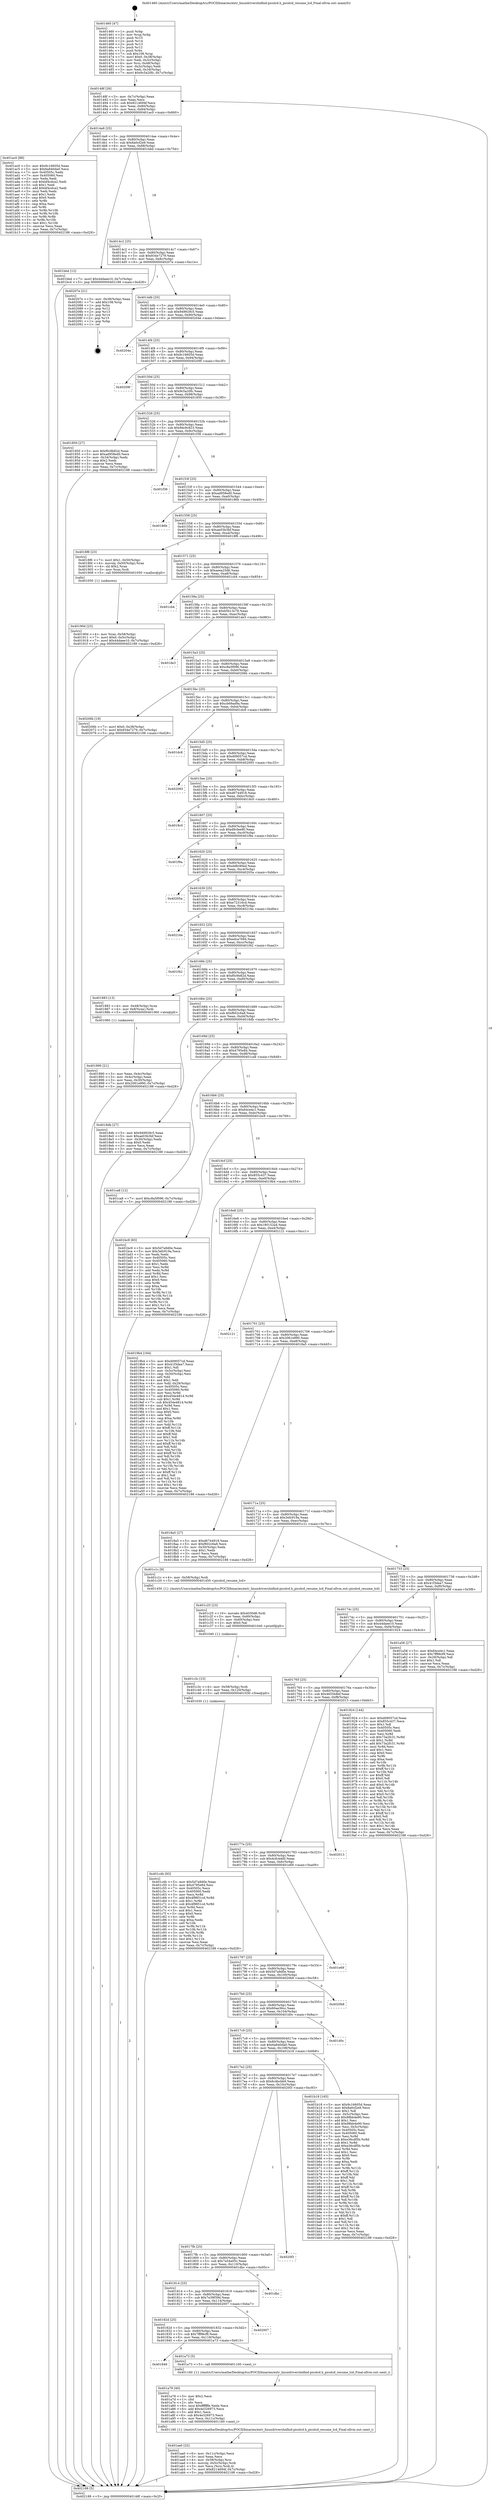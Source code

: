 digraph "0x401460" {
  label = "0x401460 (/mnt/c/Users/mathe/Desktop/tcc/POCII/binaries/extr_linuxdrivershidhid-picolcd.h_picolcd_resume_lcd_Final-ollvm.out::main(0))"
  labelloc = "t"
  node[shape=record]

  Entry [label="",width=0.3,height=0.3,shape=circle,fillcolor=black,style=filled]
  "0x40148f" [label="{
     0x40148f [26]\l
     | [instrs]\l
     &nbsp;&nbsp;0x40148f \<+3\>: mov -0x7c(%rbp),%eax\l
     &nbsp;&nbsp;0x401492 \<+2\>: mov %eax,%ecx\l
     &nbsp;&nbsp;0x401494 \<+6\>: sub $0x8214694f,%ecx\l
     &nbsp;&nbsp;0x40149a \<+3\>: mov %eax,-0x80(%rbp)\l
     &nbsp;&nbsp;0x40149d \<+6\>: mov %ecx,-0x84(%rbp)\l
     &nbsp;&nbsp;0x4014a3 \<+6\>: je 0000000000401ac0 \<main+0x660\>\l
  }"]
  "0x401ac0" [label="{
     0x401ac0 [88]\l
     | [instrs]\l
     &nbsp;&nbsp;0x401ac0 \<+5\>: mov $0x9c16605d,%eax\l
     &nbsp;&nbsp;0x401ac5 \<+5\>: mov $0x6a840da0,%ecx\l
     &nbsp;&nbsp;0x401aca \<+7\>: mov 0x40505c,%edx\l
     &nbsp;&nbsp;0x401ad1 \<+7\>: mov 0x405060,%esi\l
     &nbsp;&nbsp;0x401ad8 \<+2\>: mov %edx,%edi\l
     &nbsp;&nbsp;0x401ada \<+6\>: sub $0xbf4cdca2,%edi\l
     &nbsp;&nbsp;0x401ae0 \<+3\>: sub $0x1,%edi\l
     &nbsp;&nbsp;0x401ae3 \<+6\>: add $0xbf4cdca2,%edi\l
     &nbsp;&nbsp;0x401ae9 \<+3\>: imul %edi,%edx\l
     &nbsp;&nbsp;0x401aec \<+3\>: and $0x1,%edx\l
     &nbsp;&nbsp;0x401aef \<+3\>: cmp $0x0,%edx\l
     &nbsp;&nbsp;0x401af2 \<+4\>: sete %r8b\l
     &nbsp;&nbsp;0x401af6 \<+3\>: cmp $0xa,%esi\l
     &nbsp;&nbsp;0x401af9 \<+4\>: setl %r9b\l
     &nbsp;&nbsp;0x401afd \<+3\>: mov %r8b,%r10b\l
     &nbsp;&nbsp;0x401b00 \<+3\>: and %r9b,%r10b\l
     &nbsp;&nbsp;0x401b03 \<+3\>: xor %r9b,%r8b\l
     &nbsp;&nbsp;0x401b06 \<+3\>: or %r8b,%r10b\l
     &nbsp;&nbsp;0x401b09 \<+4\>: test $0x1,%r10b\l
     &nbsp;&nbsp;0x401b0d \<+3\>: cmovne %ecx,%eax\l
     &nbsp;&nbsp;0x401b10 \<+3\>: mov %eax,-0x7c(%rbp)\l
     &nbsp;&nbsp;0x401b13 \<+5\>: jmp 0000000000402188 \<main+0xd28\>\l
  }"]
  "0x4014a9" [label="{
     0x4014a9 [25]\l
     | [instrs]\l
     &nbsp;&nbsp;0x4014a9 \<+5\>: jmp 00000000004014ae \<main+0x4e\>\l
     &nbsp;&nbsp;0x4014ae \<+3\>: mov -0x80(%rbp),%eax\l
     &nbsp;&nbsp;0x4014b1 \<+5\>: sub $0x8a0cf2e9,%eax\l
     &nbsp;&nbsp;0x4014b6 \<+6\>: mov %eax,-0x88(%rbp)\l
     &nbsp;&nbsp;0x4014bc \<+6\>: je 0000000000401bbd \<main+0x75d\>\l
  }"]
  Exit [label="",width=0.3,height=0.3,shape=circle,fillcolor=black,style=filled,peripheries=2]
  "0x401bbd" [label="{
     0x401bbd [12]\l
     | [instrs]\l
     &nbsp;&nbsp;0x401bbd \<+7\>: movl $0x44daee10,-0x7c(%rbp)\l
     &nbsp;&nbsp;0x401bc4 \<+5\>: jmp 0000000000402188 \<main+0xd28\>\l
  }"]
  "0x4014c2" [label="{
     0x4014c2 [25]\l
     | [instrs]\l
     &nbsp;&nbsp;0x4014c2 \<+5\>: jmp 00000000004014c7 \<main+0x67\>\l
     &nbsp;&nbsp;0x4014c7 \<+3\>: mov -0x80(%rbp),%eax\l
     &nbsp;&nbsp;0x4014ca \<+5\>: sub $0x934e7279,%eax\l
     &nbsp;&nbsp;0x4014cf \<+6\>: mov %eax,-0x8c(%rbp)\l
     &nbsp;&nbsp;0x4014d5 \<+6\>: je 000000000040207e \<main+0xc1e\>\l
  }"]
  "0x401c4b" [label="{
     0x401c4b [93]\l
     | [instrs]\l
     &nbsp;&nbsp;0x401c4b \<+5\>: mov $0x5d7a9d0e,%eax\l
     &nbsp;&nbsp;0x401c50 \<+5\>: mov $0x4795e84,%esi\l
     &nbsp;&nbsp;0x401c55 \<+7\>: mov 0x40505c,%ecx\l
     &nbsp;&nbsp;0x401c5c \<+7\>: mov 0x405060,%edx\l
     &nbsp;&nbsp;0x401c63 \<+3\>: mov %ecx,%r8d\l
     &nbsp;&nbsp;0x401c66 \<+7\>: add $0x4f9851cd,%r8d\l
     &nbsp;&nbsp;0x401c6d \<+4\>: sub $0x1,%r8d\l
     &nbsp;&nbsp;0x401c71 \<+7\>: sub $0x4f9851cd,%r8d\l
     &nbsp;&nbsp;0x401c78 \<+4\>: imul %r8d,%ecx\l
     &nbsp;&nbsp;0x401c7c \<+3\>: and $0x1,%ecx\l
     &nbsp;&nbsp;0x401c7f \<+3\>: cmp $0x0,%ecx\l
     &nbsp;&nbsp;0x401c82 \<+4\>: sete %r9b\l
     &nbsp;&nbsp;0x401c86 \<+3\>: cmp $0xa,%edx\l
     &nbsp;&nbsp;0x401c89 \<+4\>: setl %r10b\l
     &nbsp;&nbsp;0x401c8d \<+3\>: mov %r9b,%r11b\l
     &nbsp;&nbsp;0x401c90 \<+3\>: and %r10b,%r11b\l
     &nbsp;&nbsp;0x401c93 \<+3\>: xor %r10b,%r9b\l
     &nbsp;&nbsp;0x401c96 \<+3\>: or %r9b,%r11b\l
     &nbsp;&nbsp;0x401c99 \<+4\>: test $0x1,%r11b\l
     &nbsp;&nbsp;0x401c9d \<+3\>: cmovne %esi,%eax\l
     &nbsp;&nbsp;0x401ca0 \<+3\>: mov %eax,-0x7c(%rbp)\l
     &nbsp;&nbsp;0x401ca3 \<+5\>: jmp 0000000000402188 \<main+0xd28\>\l
  }"]
  "0x40207e" [label="{
     0x40207e [21]\l
     | [instrs]\l
     &nbsp;&nbsp;0x40207e \<+3\>: mov -0x38(%rbp),%eax\l
     &nbsp;&nbsp;0x402081 \<+7\>: add $0x108,%rsp\l
     &nbsp;&nbsp;0x402088 \<+1\>: pop %rbx\l
     &nbsp;&nbsp;0x402089 \<+2\>: pop %r12\l
     &nbsp;&nbsp;0x40208b \<+2\>: pop %r13\l
     &nbsp;&nbsp;0x40208d \<+2\>: pop %r14\l
     &nbsp;&nbsp;0x40208f \<+2\>: pop %r15\l
     &nbsp;&nbsp;0x402091 \<+1\>: pop %rbp\l
     &nbsp;&nbsp;0x402092 \<+1\>: ret\l
  }"]
  "0x4014db" [label="{
     0x4014db [25]\l
     | [instrs]\l
     &nbsp;&nbsp;0x4014db \<+5\>: jmp 00000000004014e0 \<main+0x80\>\l
     &nbsp;&nbsp;0x4014e0 \<+3\>: mov -0x80(%rbp),%eax\l
     &nbsp;&nbsp;0x4014e3 \<+5\>: sub $0x949929c5,%eax\l
     &nbsp;&nbsp;0x4014e8 \<+6\>: mov %eax,-0x90(%rbp)\l
     &nbsp;&nbsp;0x4014ee \<+6\>: je 000000000040204e \<main+0xbee\>\l
  }"]
  "0x401c3c" [label="{
     0x401c3c [15]\l
     | [instrs]\l
     &nbsp;&nbsp;0x401c3c \<+4\>: mov -0x58(%rbp),%rdi\l
     &nbsp;&nbsp;0x401c40 \<+6\>: mov %eax,-0x120(%rbp)\l
     &nbsp;&nbsp;0x401c46 \<+5\>: call 0000000000401030 \<free@plt\>\l
     | [calls]\l
     &nbsp;&nbsp;0x401030 \{1\} (unknown)\l
  }"]
  "0x40204e" [label="{
     0x40204e\l
  }", style=dashed]
  "0x4014f4" [label="{
     0x4014f4 [25]\l
     | [instrs]\l
     &nbsp;&nbsp;0x4014f4 \<+5\>: jmp 00000000004014f9 \<main+0x99\>\l
     &nbsp;&nbsp;0x4014f9 \<+3\>: mov -0x80(%rbp),%eax\l
     &nbsp;&nbsp;0x4014fc \<+5\>: sub $0x9c16605d,%eax\l
     &nbsp;&nbsp;0x401501 \<+6\>: mov %eax,-0x94(%rbp)\l
     &nbsp;&nbsp;0x401507 \<+6\>: je 000000000040209f \<main+0xc3f\>\l
  }"]
  "0x401c25" [label="{
     0x401c25 [23]\l
     | [instrs]\l
     &nbsp;&nbsp;0x401c25 \<+10\>: movabs $0x4030d6,%rdi\l
     &nbsp;&nbsp;0x401c2f \<+3\>: mov %eax,-0x60(%rbp)\l
     &nbsp;&nbsp;0x401c32 \<+3\>: mov -0x60(%rbp),%esi\l
     &nbsp;&nbsp;0x401c35 \<+2\>: mov $0x0,%al\l
     &nbsp;&nbsp;0x401c37 \<+5\>: call 0000000000401040 \<printf@plt\>\l
     | [calls]\l
     &nbsp;&nbsp;0x401040 \{1\} (unknown)\l
  }"]
  "0x40209f" [label="{
     0x40209f\l
  }", style=dashed]
  "0x40150d" [label="{
     0x40150d [25]\l
     | [instrs]\l
     &nbsp;&nbsp;0x40150d \<+5\>: jmp 0000000000401512 \<main+0xb2\>\l
     &nbsp;&nbsp;0x401512 \<+3\>: mov -0x80(%rbp),%eax\l
     &nbsp;&nbsp;0x401515 \<+5\>: sub $0x9c5a20fc,%eax\l
     &nbsp;&nbsp;0x40151a \<+6\>: mov %eax,-0x98(%rbp)\l
     &nbsp;&nbsp;0x401520 \<+6\>: je 0000000000401850 \<main+0x3f0\>\l
  }"]
  "0x401aa0" [label="{
     0x401aa0 [32]\l
     | [instrs]\l
     &nbsp;&nbsp;0x401aa0 \<+6\>: mov -0x11c(%rbp),%ecx\l
     &nbsp;&nbsp;0x401aa6 \<+3\>: imul %eax,%ecx\l
     &nbsp;&nbsp;0x401aa9 \<+4\>: mov -0x58(%rbp),%rsi\l
     &nbsp;&nbsp;0x401aad \<+4\>: movslq -0x5c(%rbp),%rdi\l
     &nbsp;&nbsp;0x401ab1 \<+3\>: mov %ecx,(%rsi,%rdi,4)\l
     &nbsp;&nbsp;0x401ab4 \<+7\>: movl $0x8214694f,-0x7c(%rbp)\l
     &nbsp;&nbsp;0x401abb \<+5\>: jmp 0000000000402188 \<main+0xd28\>\l
  }"]
  "0x401850" [label="{
     0x401850 [27]\l
     | [instrs]\l
     &nbsp;&nbsp;0x401850 \<+5\>: mov $0xf0c9b82d,%eax\l
     &nbsp;&nbsp;0x401855 \<+5\>: mov $0xad958ed0,%ecx\l
     &nbsp;&nbsp;0x40185a \<+3\>: mov -0x34(%rbp),%edx\l
     &nbsp;&nbsp;0x40185d \<+3\>: cmp $0x2,%edx\l
     &nbsp;&nbsp;0x401860 \<+3\>: cmovne %ecx,%eax\l
     &nbsp;&nbsp;0x401863 \<+3\>: mov %eax,-0x7c(%rbp)\l
     &nbsp;&nbsp;0x401866 \<+5\>: jmp 0000000000402188 \<main+0xd28\>\l
  }"]
  "0x401526" [label="{
     0x401526 [25]\l
     | [instrs]\l
     &nbsp;&nbsp;0x401526 \<+5\>: jmp 000000000040152b \<main+0xcb\>\l
     &nbsp;&nbsp;0x40152b \<+3\>: mov -0x80(%rbp),%eax\l
     &nbsp;&nbsp;0x40152e \<+5\>: sub $0x9dc9c823,%eax\l
     &nbsp;&nbsp;0x401533 \<+6\>: mov %eax,-0x9c(%rbp)\l
     &nbsp;&nbsp;0x401539 \<+6\>: je 0000000000401f36 \<main+0xad6\>\l
  }"]
  "0x402188" [label="{
     0x402188 [5]\l
     | [instrs]\l
     &nbsp;&nbsp;0x402188 \<+5\>: jmp 000000000040148f \<main+0x2f\>\l
  }"]
  "0x401460" [label="{
     0x401460 [47]\l
     | [instrs]\l
     &nbsp;&nbsp;0x401460 \<+1\>: push %rbp\l
     &nbsp;&nbsp;0x401461 \<+3\>: mov %rsp,%rbp\l
     &nbsp;&nbsp;0x401464 \<+2\>: push %r15\l
     &nbsp;&nbsp;0x401466 \<+2\>: push %r14\l
     &nbsp;&nbsp;0x401468 \<+2\>: push %r13\l
     &nbsp;&nbsp;0x40146a \<+2\>: push %r12\l
     &nbsp;&nbsp;0x40146c \<+1\>: push %rbx\l
     &nbsp;&nbsp;0x40146d \<+7\>: sub $0x108,%rsp\l
     &nbsp;&nbsp;0x401474 \<+7\>: movl $0x0,-0x38(%rbp)\l
     &nbsp;&nbsp;0x40147b \<+3\>: mov %edi,-0x3c(%rbp)\l
     &nbsp;&nbsp;0x40147e \<+4\>: mov %rsi,-0x48(%rbp)\l
     &nbsp;&nbsp;0x401482 \<+3\>: mov -0x3c(%rbp),%edi\l
     &nbsp;&nbsp;0x401485 \<+3\>: mov %edi,-0x34(%rbp)\l
     &nbsp;&nbsp;0x401488 \<+7\>: movl $0x9c5a20fc,-0x7c(%rbp)\l
  }"]
  "0x401a78" [label="{
     0x401a78 [40]\l
     | [instrs]\l
     &nbsp;&nbsp;0x401a78 \<+5\>: mov $0x2,%ecx\l
     &nbsp;&nbsp;0x401a7d \<+1\>: cltd\l
     &nbsp;&nbsp;0x401a7e \<+2\>: idiv %ecx\l
     &nbsp;&nbsp;0x401a80 \<+6\>: imul $0xfffffffe,%edx,%ecx\l
     &nbsp;&nbsp;0x401a86 \<+6\>: add $0x4e326973,%ecx\l
     &nbsp;&nbsp;0x401a8c \<+3\>: add $0x1,%ecx\l
     &nbsp;&nbsp;0x401a8f \<+6\>: sub $0x4e326973,%ecx\l
     &nbsp;&nbsp;0x401a95 \<+6\>: mov %ecx,-0x11c(%rbp)\l
     &nbsp;&nbsp;0x401a9b \<+5\>: call 0000000000401160 \<next_i\>\l
     | [calls]\l
     &nbsp;&nbsp;0x401160 \{1\} (/mnt/c/Users/mathe/Desktop/tcc/POCII/binaries/extr_linuxdrivershidhid-picolcd.h_picolcd_resume_lcd_Final-ollvm.out::next_i)\l
  }"]
  "0x401f36" [label="{
     0x401f36\l
  }", style=dashed]
  "0x40153f" [label="{
     0x40153f [25]\l
     | [instrs]\l
     &nbsp;&nbsp;0x40153f \<+5\>: jmp 0000000000401544 \<main+0xe4\>\l
     &nbsp;&nbsp;0x401544 \<+3\>: mov -0x80(%rbp),%eax\l
     &nbsp;&nbsp;0x401547 \<+5\>: sub $0xad958ed0,%eax\l
     &nbsp;&nbsp;0x40154c \<+6\>: mov %eax,-0xa0(%rbp)\l
     &nbsp;&nbsp;0x401552 \<+6\>: je 000000000040186b \<main+0x40b\>\l
  }"]
  "0x401846" [label="{
     0x401846\l
  }", style=dashed]
  "0x40186b" [label="{
     0x40186b\l
  }", style=dashed]
  "0x401558" [label="{
     0x401558 [25]\l
     | [instrs]\l
     &nbsp;&nbsp;0x401558 \<+5\>: jmp 000000000040155d \<main+0xfd\>\l
     &nbsp;&nbsp;0x40155d \<+3\>: mov -0x80(%rbp),%eax\l
     &nbsp;&nbsp;0x401560 \<+5\>: sub $0xae03b3bf,%eax\l
     &nbsp;&nbsp;0x401565 \<+6\>: mov %eax,-0xa4(%rbp)\l
     &nbsp;&nbsp;0x40156b \<+6\>: je 00000000004018f6 \<main+0x496\>\l
  }"]
  "0x401a73" [label="{
     0x401a73 [5]\l
     | [instrs]\l
     &nbsp;&nbsp;0x401a73 \<+5\>: call 0000000000401160 \<next_i\>\l
     | [calls]\l
     &nbsp;&nbsp;0x401160 \{1\} (/mnt/c/Users/mathe/Desktop/tcc/POCII/binaries/extr_linuxdrivershidhid-picolcd.h_picolcd_resume_lcd_Final-ollvm.out::next_i)\l
  }"]
  "0x4018f6" [label="{
     0x4018f6 [23]\l
     | [instrs]\l
     &nbsp;&nbsp;0x4018f6 \<+7\>: movl $0x1,-0x50(%rbp)\l
     &nbsp;&nbsp;0x4018fd \<+4\>: movslq -0x50(%rbp),%rax\l
     &nbsp;&nbsp;0x401901 \<+4\>: shl $0x2,%rax\l
     &nbsp;&nbsp;0x401905 \<+3\>: mov %rax,%rdi\l
     &nbsp;&nbsp;0x401908 \<+5\>: call 0000000000401050 \<malloc@plt\>\l
     | [calls]\l
     &nbsp;&nbsp;0x401050 \{1\} (unknown)\l
  }"]
  "0x401571" [label="{
     0x401571 [25]\l
     | [instrs]\l
     &nbsp;&nbsp;0x401571 \<+5\>: jmp 0000000000401576 \<main+0x116\>\l
     &nbsp;&nbsp;0x401576 \<+3\>: mov -0x80(%rbp),%eax\l
     &nbsp;&nbsp;0x401579 \<+5\>: sub $0xaeea25db,%eax\l
     &nbsp;&nbsp;0x40157e \<+6\>: mov %eax,-0xa8(%rbp)\l
     &nbsp;&nbsp;0x401584 \<+6\>: je 0000000000401cb4 \<main+0x854\>\l
  }"]
  "0x40182d" [label="{
     0x40182d [25]\l
     | [instrs]\l
     &nbsp;&nbsp;0x40182d \<+5\>: jmp 0000000000401832 \<main+0x3d2\>\l
     &nbsp;&nbsp;0x401832 \<+3\>: mov -0x80(%rbp),%eax\l
     &nbsp;&nbsp;0x401835 \<+5\>: sub $0x7ff98cf9,%eax\l
     &nbsp;&nbsp;0x40183a \<+6\>: mov %eax,-0x118(%rbp)\l
     &nbsp;&nbsp;0x401840 \<+6\>: je 0000000000401a73 \<main+0x613\>\l
  }"]
  "0x401cb4" [label="{
     0x401cb4\l
  }", style=dashed]
  "0x40158a" [label="{
     0x40158a [25]\l
     | [instrs]\l
     &nbsp;&nbsp;0x40158a \<+5\>: jmp 000000000040158f \<main+0x12f\>\l
     &nbsp;&nbsp;0x40158f \<+3\>: mov -0x80(%rbp),%eax\l
     &nbsp;&nbsp;0x401592 \<+5\>: sub $0xb5b13c78,%eax\l
     &nbsp;&nbsp;0x401597 \<+6\>: mov %eax,-0xac(%rbp)\l
     &nbsp;&nbsp;0x40159d \<+6\>: je 0000000000401de3 \<main+0x983\>\l
  }"]
  "0x402007" [label="{
     0x402007\l
  }", style=dashed]
  "0x401de3" [label="{
     0x401de3\l
  }", style=dashed]
  "0x4015a3" [label="{
     0x4015a3 [25]\l
     | [instrs]\l
     &nbsp;&nbsp;0x4015a3 \<+5\>: jmp 00000000004015a8 \<main+0x148\>\l
     &nbsp;&nbsp;0x4015a8 \<+3\>: mov -0x80(%rbp),%eax\l
     &nbsp;&nbsp;0x4015ab \<+5\>: sub $0xc8a5f096,%eax\l
     &nbsp;&nbsp;0x4015b0 \<+6\>: mov %eax,-0xb0(%rbp)\l
     &nbsp;&nbsp;0x4015b6 \<+6\>: je 000000000040206b \<main+0xc0b\>\l
  }"]
  "0x401814" [label="{
     0x401814 [25]\l
     | [instrs]\l
     &nbsp;&nbsp;0x401814 \<+5\>: jmp 0000000000401819 \<main+0x3b9\>\l
     &nbsp;&nbsp;0x401819 \<+3\>: mov -0x80(%rbp),%eax\l
     &nbsp;&nbsp;0x40181c \<+5\>: sub $0x7e39f39d,%eax\l
     &nbsp;&nbsp;0x401821 \<+6\>: mov %eax,-0x114(%rbp)\l
     &nbsp;&nbsp;0x401827 \<+6\>: je 0000000000402007 \<main+0xba7\>\l
  }"]
  "0x40206b" [label="{
     0x40206b [19]\l
     | [instrs]\l
     &nbsp;&nbsp;0x40206b \<+7\>: movl $0x0,-0x38(%rbp)\l
     &nbsp;&nbsp;0x402072 \<+7\>: movl $0x934e7279,-0x7c(%rbp)\l
     &nbsp;&nbsp;0x402079 \<+5\>: jmp 0000000000402188 \<main+0xd28\>\l
  }"]
  "0x4015bc" [label="{
     0x4015bc [25]\l
     | [instrs]\l
     &nbsp;&nbsp;0x4015bc \<+5\>: jmp 00000000004015c1 \<main+0x161\>\l
     &nbsp;&nbsp;0x4015c1 \<+3\>: mov -0x80(%rbp),%eax\l
     &nbsp;&nbsp;0x4015c4 \<+5\>: sub $0xcb69ad9a,%eax\l
     &nbsp;&nbsp;0x4015c9 \<+6\>: mov %eax,-0xb4(%rbp)\l
     &nbsp;&nbsp;0x4015cf \<+6\>: je 0000000000401dc8 \<main+0x968\>\l
  }"]
  "0x401dbc" [label="{
     0x401dbc\l
  }", style=dashed]
  "0x401dc8" [label="{
     0x401dc8\l
  }", style=dashed]
  "0x4015d5" [label="{
     0x4015d5 [25]\l
     | [instrs]\l
     &nbsp;&nbsp;0x4015d5 \<+5\>: jmp 00000000004015da \<main+0x17a\>\l
     &nbsp;&nbsp;0x4015da \<+3\>: mov -0x80(%rbp),%eax\l
     &nbsp;&nbsp;0x4015dd \<+5\>: sub $0xd09057cd,%eax\l
     &nbsp;&nbsp;0x4015e2 \<+6\>: mov %eax,-0xb8(%rbp)\l
     &nbsp;&nbsp;0x4015e8 \<+6\>: je 0000000000402093 \<main+0xc33\>\l
  }"]
  "0x4017fb" [label="{
     0x4017fb [25]\l
     | [instrs]\l
     &nbsp;&nbsp;0x4017fb \<+5\>: jmp 0000000000401800 \<main+0x3a0\>\l
     &nbsp;&nbsp;0x401800 \<+3\>: mov -0x80(%rbp),%eax\l
     &nbsp;&nbsp;0x401803 \<+5\>: sub $0x7a54a05c,%eax\l
     &nbsp;&nbsp;0x401808 \<+6\>: mov %eax,-0x110(%rbp)\l
     &nbsp;&nbsp;0x40180e \<+6\>: je 0000000000401dbc \<main+0x95c\>\l
  }"]
  "0x402093" [label="{
     0x402093\l
  }", style=dashed]
  "0x4015ee" [label="{
     0x4015ee [25]\l
     | [instrs]\l
     &nbsp;&nbsp;0x4015ee \<+5\>: jmp 00000000004015f3 \<main+0x193\>\l
     &nbsp;&nbsp;0x4015f3 \<+3\>: mov -0x80(%rbp),%eax\l
     &nbsp;&nbsp;0x4015f6 \<+5\>: sub $0xd6744918,%eax\l
     &nbsp;&nbsp;0x4015fb \<+6\>: mov %eax,-0xbc(%rbp)\l
     &nbsp;&nbsp;0x401601 \<+6\>: je 00000000004018c0 \<main+0x460\>\l
  }"]
  "0x4020f3" [label="{
     0x4020f3\l
  }", style=dashed]
  "0x4018c0" [label="{
     0x4018c0\l
  }", style=dashed]
  "0x401607" [label="{
     0x401607 [25]\l
     | [instrs]\l
     &nbsp;&nbsp;0x401607 \<+5\>: jmp 000000000040160c \<main+0x1ac\>\l
     &nbsp;&nbsp;0x40160c \<+3\>: mov -0x80(%rbp),%eax\l
     &nbsp;&nbsp;0x40160f \<+5\>: sub $0xd9cfee90,%eax\l
     &nbsp;&nbsp;0x401614 \<+6\>: mov %eax,-0xc0(%rbp)\l
     &nbsp;&nbsp;0x40161a \<+6\>: je 0000000000401f9a \<main+0xb3a\>\l
  }"]
  "0x4017e2" [label="{
     0x4017e2 [25]\l
     | [instrs]\l
     &nbsp;&nbsp;0x4017e2 \<+5\>: jmp 00000000004017e7 \<main+0x387\>\l
     &nbsp;&nbsp;0x4017e7 \<+3\>: mov -0x80(%rbp),%eax\l
     &nbsp;&nbsp;0x4017ea \<+5\>: sub $0x6c4bcbb9,%eax\l
     &nbsp;&nbsp;0x4017ef \<+6\>: mov %eax,-0x10c(%rbp)\l
     &nbsp;&nbsp;0x4017f5 \<+6\>: je 00000000004020f3 \<main+0xc93\>\l
  }"]
  "0x401f9a" [label="{
     0x401f9a\l
  }", style=dashed]
  "0x401620" [label="{
     0x401620 [25]\l
     | [instrs]\l
     &nbsp;&nbsp;0x401620 \<+5\>: jmp 0000000000401625 \<main+0x1c5\>\l
     &nbsp;&nbsp;0x401625 \<+3\>: mov -0x80(%rbp),%eax\l
     &nbsp;&nbsp;0x401628 \<+5\>: sub $0xdd8c90ed,%eax\l
     &nbsp;&nbsp;0x40162d \<+6\>: mov %eax,-0xc4(%rbp)\l
     &nbsp;&nbsp;0x401633 \<+6\>: je 000000000040205a \<main+0xbfa\>\l
  }"]
  "0x401b18" [label="{
     0x401b18 [165]\l
     | [instrs]\l
     &nbsp;&nbsp;0x401b18 \<+5\>: mov $0x9c16605d,%eax\l
     &nbsp;&nbsp;0x401b1d \<+5\>: mov $0x8a0cf2e9,%ecx\l
     &nbsp;&nbsp;0x401b22 \<+2\>: mov $0x1,%dl\l
     &nbsp;&nbsp;0x401b24 \<+3\>: mov -0x5c(%rbp),%esi\l
     &nbsp;&nbsp;0x401b27 \<+6\>: sub $0x98bb4e90,%esi\l
     &nbsp;&nbsp;0x401b2d \<+3\>: add $0x1,%esi\l
     &nbsp;&nbsp;0x401b30 \<+6\>: add $0x98bb4e90,%esi\l
     &nbsp;&nbsp;0x401b36 \<+3\>: mov %esi,-0x5c(%rbp)\l
     &nbsp;&nbsp;0x401b39 \<+7\>: mov 0x40505c,%esi\l
     &nbsp;&nbsp;0x401b40 \<+7\>: mov 0x405060,%edi\l
     &nbsp;&nbsp;0x401b47 \<+3\>: mov %esi,%r8d\l
     &nbsp;&nbsp;0x401b4a \<+7\>: sub $0xe36cdf5b,%r8d\l
     &nbsp;&nbsp;0x401b51 \<+4\>: sub $0x1,%r8d\l
     &nbsp;&nbsp;0x401b55 \<+7\>: add $0xe36cdf5b,%r8d\l
     &nbsp;&nbsp;0x401b5c \<+4\>: imul %r8d,%esi\l
     &nbsp;&nbsp;0x401b60 \<+3\>: and $0x1,%esi\l
     &nbsp;&nbsp;0x401b63 \<+3\>: cmp $0x0,%esi\l
     &nbsp;&nbsp;0x401b66 \<+4\>: sete %r9b\l
     &nbsp;&nbsp;0x401b6a \<+3\>: cmp $0xa,%edi\l
     &nbsp;&nbsp;0x401b6d \<+4\>: setl %r10b\l
     &nbsp;&nbsp;0x401b71 \<+3\>: mov %r9b,%r11b\l
     &nbsp;&nbsp;0x401b74 \<+4\>: xor $0xff,%r11b\l
     &nbsp;&nbsp;0x401b78 \<+3\>: mov %r10b,%bl\l
     &nbsp;&nbsp;0x401b7b \<+3\>: xor $0xff,%bl\l
     &nbsp;&nbsp;0x401b7e \<+3\>: xor $0x1,%dl\l
     &nbsp;&nbsp;0x401b81 \<+3\>: mov %r11b,%r14b\l
     &nbsp;&nbsp;0x401b84 \<+4\>: and $0xff,%r14b\l
     &nbsp;&nbsp;0x401b88 \<+3\>: and %dl,%r9b\l
     &nbsp;&nbsp;0x401b8b \<+3\>: mov %bl,%r15b\l
     &nbsp;&nbsp;0x401b8e \<+4\>: and $0xff,%r15b\l
     &nbsp;&nbsp;0x401b92 \<+3\>: and %dl,%r10b\l
     &nbsp;&nbsp;0x401b95 \<+3\>: or %r9b,%r14b\l
     &nbsp;&nbsp;0x401b98 \<+3\>: or %r10b,%r15b\l
     &nbsp;&nbsp;0x401b9b \<+3\>: xor %r15b,%r14b\l
     &nbsp;&nbsp;0x401b9e \<+3\>: or %bl,%r11b\l
     &nbsp;&nbsp;0x401ba1 \<+4\>: xor $0xff,%r11b\l
     &nbsp;&nbsp;0x401ba5 \<+3\>: or $0x1,%dl\l
     &nbsp;&nbsp;0x401ba8 \<+3\>: and %dl,%r11b\l
     &nbsp;&nbsp;0x401bab \<+3\>: or %r11b,%r14b\l
     &nbsp;&nbsp;0x401bae \<+4\>: test $0x1,%r14b\l
     &nbsp;&nbsp;0x401bb2 \<+3\>: cmovne %ecx,%eax\l
     &nbsp;&nbsp;0x401bb5 \<+3\>: mov %eax,-0x7c(%rbp)\l
     &nbsp;&nbsp;0x401bb8 \<+5\>: jmp 0000000000402188 \<main+0xd28\>\l
  }"]
  "0x40205a" [label="{
     0x40205a\l
  }", style=dashed]
  "0x401639" [label="{
     0x401639 [25]\l
     | [instrs]\l
     &nbsp;&nbsp;0x401639 \<+5\>: jmp 000000000040163e \<main+0x1de\>\l
     &nbsp;&nbsp;0x40163e \<+3\>: mov -0x80(%rbp),%eax\l
     &nbsp;&nbsp;0x401641 \<+5\>: sub $0xe72316cd,%eax\l
     &nbsp;&nbsp;0x401646 \<+6\>: mov %eax,-0xc8(%rbp)\l
     &nbsp;&nbsp;0x40164c \<+6\>: je 000000000040216e \<main+0xd0e\>\l
  }"]
  "0x4017c9" [label="{
     0x4017c9 [25]\l
     | [instrs]\l
     &nbsp;&nbsp;0x4017c9 \<+5\>: jmp 00000000004017ce \<main+0x36e\>\l
     &nbsp;&nbsp;0x4017ce \<+3\>: mov -0x80(%rbp),%eax\l
     &nbsp;&nbsp;0x4017d1 \<+5\>: sub $0x6a840da0,%eax\l
     &nbsp;&nbsp;0x4017d6 \<+6\>: mov %eax,-0x108(%rbp)\l
     &nbsp;&nbsp;0x4017dc \<+6\>: je 0000000000401b18 \<main+0x6b8\>\l
  }"]
  "0x40216e" [label="{
     0x40216e\l
  }", style=dashed]
  "0x401652" [label="{
     0x401652 [25]\l
     | [instrs]\l
     &nbsp;&nbsp;0x401652 \<+5\>: jmp 0000000000401657 \<main+0x1f7\>\l
     &nbsp;&nbsp;0x401657 \<+3\>: mov -0x80(%rbp),%eax\l
     &nbsp;&nbsp;0x40165a \<+5\>: sub $0xedca7694,%eax\l
     &nbsp;&nbsp;0x40165f \<+6\>: mov %eax,-0xcc(%rbp)\l
     &nbsp;&nbsp;0x401665 \<+6\>: je 0000000000401f42 \<main+0xae2\>\l
  }"]
  "0x401d0c" [label="{
     0x401d0c\l
  }", style=dashed]
  "0x401f42" [label="{
     0x401f42\l
  }", style=dashed]
  "0x40166b" [label="{
     0x40166b [25]\l
     | [instrs]\l
     &nbsp;&nbsp;0x40166b \<+5\>: jmp 0000000000401670 \<main+0x210\>\l
     &nbsp;&nbsp;0x401670 \<+3\>: mov -0x80(%rbp),%eax\l
     &nbsp;&nbsp;0x401673 \<+5\>: sub $0xf0c9b82d,%eax\l
     &nbsp;&nbsp;0x401678 \<+6\>: mov %eax,-0xd0(%rbp)\l
     &nbsp;&nbsp;0x40167e \<+6\>: je 0000000000401883 \<main+0x423\>\l
  }"]
  "0x4017b0" [label="{
     0x4017b0 [25]\l
     | [instrs]\l
     &nbsp;&nbsp;0x4017b0 \<+5\>: jmp 00000000004017b5 \<main+0x355\>\l
     &nbsp;&nbsp;0x4017b5 \<+3\>: mov -0x80(%rbp),%eax\l
     &nbsp;&nbsp;0x4017b8 \<+5\>: sub $0x60ae36cc,%eax\l
     &nbsp;&nbsp;0x4017bd \<+6\>: mov %eax,-0x104(%rbp)\l
     &nbsp;&nbsp;0x4017c3 \<+6\>: je 0000000000401d0c \<main+0x8ac\>\l
  }"]
  "0x401883" [label="{
     0x401883 [13]\l
     | [instrs]\l
     &nbsp;&nbsp;0x401883 \<+4\>: mov -0x48(%rbp),%rax\l
     &nbsp;&nbsp;0x401887 \<+4\>: mov 0x8(%rax),%rdi\l
     &nbsp;&nbsp;0x40188b \<+5\>: call 0000000000401060 \<atoi@plt\>\l
     | [calls]\l
     &nbsp;&nbsp;0x401060 \{1\} (unknown)\l
  }"]
  "0x401684" [label="{
     0x401684 [25]\l
     | [instrs]\l
     &nbsp;&nbsp;0x401684 \<+5\>: jmp 0000000000401689 \<main+0x229\>\l
     &nbsp;&nbsp;0x401689 \<+3\>: mov -0x80(%rbp),%eax\l
     &nbsp;&nbsp;0x40168c \<+5\>: sub $0xf602c6a8,%eax\l
     &nbsp;&nbsp;0x401691 \<+6\>: mov %eax,-0xd4(%rbp)\l
     &nbsp;&nbsp;0x401697 \<+6\>: je 00000000004018db \<main+0x47b\>\l
  }"]
  "0x401890" [label="{
     0x401890 [21]\l
     | [instrs]\l
     &nbsp;&nbsp;0x401890 \<+3\>: mov %eax,-0x4c(%rbp)\l
     &nbsp;&nbsp;0x401893 \<+3\>: mov -0x4c(%rbp),%eax\l
     &nbsp;&nbsp;0x401896 \<+3\>: mov %eax,-0x30(%rbp)\l
     &nbsp;&nbsp;0x401899 \<+7\>: movl $0x2061e990,-0x7c(%rbp)\l
     &nbsp;&nbsp;0x4018a0 \<+5\>: jmp 0000000000402188 \<main+0xd28\>\l
  }"]
  "0x4020b8" [label="{
     0x4020b8\l
  }", style=dashed]
  "0x4018db" [label="{
     0x4018db [27]\l
     | [instrs]\l
     &nbsp;&nbsp;0x4018db \<+5\>: mov $0x949929c5,%eax\l
     &nbsp;&nbsp;0x4018e0 \<+5\>: mov $0xae03b3bf,%ecx\l
     &nbsp;&nbsp;0x4018e5 \<+3\>: mov -0x30(%rbp),%edx\l
     &nbsp;&nbsp;0x4018e8 \<+3\>: cmp $0x0,%edx\l
     &nbsp;&nbsp;0x4018eb \<+3\>: cmove %ecx,%eax\l
     &nbsp;&nbsp;0x4018ee \<+3\>: mov %eax,-0x7c(%rbp)\l
     &nbsp;&nbsp;0x4018f1 \<+5\>: jmp 0000000000402188 \<main+0xd28\>\l
  }"]
  "0x40169d" [label="{
     0x40169d [25]\l
     | [instrs]\l
     &nbsp;&nbsp;0x40169d \<+5\>: jmp 00000000004016a2 \<main+0x242\>\l
     &nbsp;&nbsp;0x4016a2 \<+3\>: mov -0x80(%rbp),%eax\l
     &nbsp;&nbsp;0x4016a5 \<+5\>: sub $0x4795e84,%eax\l
     &nbsp;&nbsp;0x4016aa \<+6\>: mov %eax,-0xd8(%rbp)\l
     &nbsp;&nbsp;0x4016b0 \<+6\>: je 0000000000401ca8 \<main+0x848\>\l
  }"]
  "0x401797" [label="{
     0x401797 [25]\l
     | [instrs]\l
     &nbsp;&nbsp;0x401797 \<+5\>: jmp 000000000040179c \<main+0x33c\>\l
     &nbsp;&nbsp;0x40179c \<+3\>: mov -0x80(%rbp),%eax\l
     &nbsp;&nbsp;0x40179f \<+5\>: sub $0x5d7a9d0e,%eax\l
     &nbsp;&nbsp;0x4017a4 \<+6\>: mov %eax,-0x100(%rbp)\l
     &nbsp;&nbsp;0x4017aa \<+6\>: je 00000000004020b8 \<main+0xc58\>\l
  }"]
  "0x401ca8" [label="{
     0x401ca8 [12]\l
     | [instrs]\l
     &nbsp;&nbsp;0x401ca8 \<+7\>: movl $0xc8a5f096,-0x7c(%rbp)\l
     &nbsp;&nbsp;0x401caf \<+5\>: jmp 0000000000402188 \<main+0xd28\>\l
  }"]
  "0x4016b6" [label="{
     0x4016b6 [25]\l
     | [instrs]\l
     &nbsp;&nbsp;0x4016b6 \<+5\>: jmp 00000000004016bb \<main+0x25b\>\l
     &nbsp;&nbsp;0x4016bb \<+3\>: mov -0x80(%rbp),%eax\l
     &nbsp;&nbsp;0x4016be \<+5\>: sub $0x64ce4c1,%eax\l
     &nbsp;&nbsp;0x4016c3 \<+6\>: mov %eax,-0xdc(%rbp)\l
     &nbsp;&nbsp;0x4016c9 \<+6\>: je 0000000000401bc9 \<main+0x769\>\l
  }"]
  "0x401e69" [label="{
     0x401e69\l
  }", style=dashed]
  "0x401bc9" [label="{
     0x401bc9 [83]\l
     | [instrs]\l
     &nbsp;&nbsp;0x401bc9 \<+5\>: mov $0x5d7a9d0e,%eax\l
     &nbsp;&nbsp;0x401bce \<+5\>: mov $0x3efc919a,%ecx\l
     &nbsp;&nbsp;0x401bd3 \<+2\>: xor %edx,%edx\l
     &nbsp;&nbsp;0x401bd5 \<+7\>: mov 0x40505c,%esi\l
     &nbsp;&nbsp;0x401bdc \<+7\>: mov 0x405060,%edi\l
     &nbsp;&nbsp;0x401be3 \<+3\>: sub $0x1,%edx\l
     &nbsp;&nbsp;0x401be6 \<+3\>: mov %esi,%r8d\l
     &nbsp;&nbsp;0x401be9 \<+3\>: add %edx,%r8d\l
     &nbsp;&nbsp;0x401bec \<+4\>: imul %r8d,%esi\l
     &nbsp;&nbsp;0x401bf0 \<+3\>: and $0x1,%esi\l
     &nbsp;&nbsp;0x401bf3 \<+3\>: cmp $0x0,%esi\l
     &nbsp;&nbsp;0x401bf6 \<+4\>: sete %r9b\l
     &nbsp;&nbsp;0x401bfa \<+3\>: cmp $0xa,%edi\l
     &nbsp;&nbsp;0x401bfd \<+4\>: setl %r10b\l
     &nbsp;&nbsp;0x401c01 \<+3\>: mov %r9b,%r11b\l
     &nbsp;&nbsp;0x401c04 \<+3\>: and %r10b,%r11b\l
     &nbsp;&nbsp;0x401c07 \<+3\>: xor %r10b,%r9b\l
     &nbsp;&nbsp;0x401c0a \<+3\>: or %r9b,%r11b\l
     &nbsp;&nbsp;0x401c0d \<+4\>: test $0x1,%r11b\l
     &nbsp;&nbsp;0x401c11 \<+3\>: cmovne %ecx,%eax\l
     &nbsp;&nbsp;0x401c14 \<+3\>: mov %eax,-0x7c(%rbp)\l
     &nbsp;&nbsp;0x401c17 \<+5\>: jmp 0000000000402188 \<main+0xd28\>\l
  }"]
  "0x4016cf" [label="{
     0x4016cf [25]\l
     | [instrs]\l
     &nbsp;&nbsp;0x4016cf \<+5\>: jmp 00000000004016d4 \<main+0x274\>\l
     &nbsp;&nbsp;0x4016d4 \<+3\>: mov -0x80(%rbp),%eax\l
     &nbsp;&nbsp;0x4016d7 \<+5\>: sub $0x855c437,%eax\l
     &nbsp;&nbsp;0x4016dc \<+6\>: mov %eax,-0xe0(%rbp)\l
     &nbsp;&nbsp;0x4016e2 \<+6\>: je 00000000004019b4 \<main+0x554\>\l
  }"]
  "0x40177e" [label="{
     0x40177e [25]\l
     | [instrs]\l
     &nbsp;&nbsp;0x40177e \<+5\>: jmp 0000000000401783 \<main+0x323\>\l
     &nbsp;&nbsp;0x401783 \<+3\>: mov -0x80(%rbp),%eax\l
     &nbsp;&nbsp;0x401786 \<+5\>: sub $0x4cfc4dd0,%eax\l
     &nbsp;&nbsp;0x40178b \<+6\>: mov %eax,-0xfc(%rbp)\l
     &nbsp;&nbsp;0x401791 \<+6\>: je 0000000000401e69 \<main+0xa09\>\l
  }"]
  "0x4019b4" [label="{
     0x4019b4 [164]\l
     | [instrs]\l
     &nbsp;&nbsp;0x4019b4 \<+5\>: mov $0xd09057cd,%eax\l
     &nbsp;&nbsp;0x4019b9 \<+5\>: mov $0x41f3dea7,%ecx\l
     &nbsp;&nbsp;0x4019be \<+2\>: mov $0x1,%dl\l
     &nbsp;&nbsp;0x4019c0 \<+3\>: mov -0x5c(%rbp),%esi\l
     &nbsp;&nbsp;0x4019c3 \<+3\>: cmp -0x50(%rbp),%esi\l
     &nbsp;&nbsp;0x4019c6 \<+4\>: setl %dil\l
     &nbsp;&nbsp;0x4019ca \<+4\>: and $0x1,%dil\l
     &nbsp;&nbsp;0x4019ce \<+4\>: mov %dil,-0x29(%rbp)\l
     &nbsp;&nbsp;0x4019d2 \<+7\>: mov 0x40505c,%esi\l
     &nbsp;&nbsp;0x4019d9 \<+8\>: mov 0x405060,%r8d\l
     &nbsp;&nbsp;0x4019e1 \<+3\>: mov %esi,%r9d\l
     &nbsp;&nbsp;0x4019e4 \<+7\>: add $0x454e4814,%r9d\l
     &nbsp;&nbsp;0x4019eb \<+4\>: sub $0x1,%r9d\l
     &nbsp;&nbsp;0x4019ef \<+7\>: sub $0x454e4814,%r9d\l
     &nbsp;&nbsp;0x4019f6 \<+4\>: imul %r9d,%esi\l
     &nbsp;&nbsp;0x4019fa \<+3\>: and $0x1,%esi\l
     &nbsp;&nbsp;0x4019fd \<+3\>: cmp $0x0,%esi\l
     &nbsp;&nbsp;0x401a00 \<+4\>: sete %dil\l
     &nbsp;&nbsp;0x401a04 \<+4\>: cmp $0xa,%r8d\l
     &nbsp;&nbsp;0x401a08 \<+4\>: setl %r10b\l
     &nbsp;&nbsp;0x401a0c \<+3\>: mov %dil,%r11b\l
     &nbsp;&nbsp;0x401a0f \<+4\>: xor $0xff,%r11b\l
     &nbsp;&nbsp;0x401a13 \<+3\>: mov %r10b,%bl\l
     &nbsp;&nbsp;0x401a16 \<+3\>: xor $0xff,%bl\l
     &nbsp;&nbsp;0x401a19 \<+3\>: xor $0x1,%dl\l
     &nbsp;&nbsp;0x401a1c \<+3\>: mov %r11b,%r14b\l
     &nbsp;&nbsp;0x401a1f \<+4\>: and $0xff,%r14b\l
     &nbsp;&nbsp;0x401a23 \<+3\>: and %dl,%dil\l
     &nbsp;&nbsp;0x401a26 \<+3\>: mov %bl,%r15b\l
     &nbsp;&nbsp;0x401a29 \<+4\>: and $0xff,%r15b\l
     &nbsp;&nbsp;0x401a2d \<+3\>: and %dl,%r10b\l
     &nbsp;&nbsp;0x401a30 \<+3\>: or %dil,%r14b\l
     &nbsp;&nbsp;0x401a33 \<+3\>: or %r10b,%r15b\l
     &nbsp;&nbsp;0x401a36 \<+3\>: xor %r15b,%r14b\l
     &nbsp;&nbsp;0x401a39 \<+3\>: or %bl,%r11b\l
     &nbsp;&nbsp;0x401a3c \<+4\>: xor $0xff,%r11b\l
     &nbsp;&nbsp;0x401a40 \<+3\>: or $0x1,%dl\l
     &nbsp;&nbsp;0x401a43 \<+3\>: and %dl,%r11b\l
     &nbsp;&nbsp;0x401a46 \<+3\>: or %r11b,%r14b\l
     &nbsp;&nbsp;0x401a49 \<+4\>: test $0x1,%r14b\l
     &nbsp;&nbsp;0x401a4d \<+3\>: cmovne %ecx,%eax\l
     &nbsp;&nbsp;0x401a50 \<+3\>: mov %eax,-0x7c(%rbp)\l
     &nbsp;&nbsp;0x401a53 \<+5\>: jmp 0000000000402188 \<main+0xd28\>\l
  }"]
  "0x4016e8" [label="{
     0x4016e8 [25]\l
     | [instrs]\l
     &nbsp;&nbsp;0x4016e8 \<+5\>: jmp 00000000004016ed \<main+0x28d\>\l
     &nbsp;&nbsp;0x4016ed \<+3\>: mov -0x80(%rbp),%eax\l
     &nbsp;&nbsp;0x4016f0 \<+5\>: sub $0x180152a4,%eax\l
     &nbsp;&nbsp;0x4016f5 \<+6\>: mov %eax,-0xe4(%rbp)\l
     &nbsp;&nbsp;0x4016fb \<+6\>: je 0000000000402121 \<main+0xcc1\>\l
  }"]
  "0x402013" [label="{
     0x402013\l
  }", style=dashed]
  "0x402121" [label="{
     0x402121\l
  }", style=dashed]
  "0x401701" [label="{
     0x401701 [25]\l
     | [instrs]\l
     &nbsp;&nbsp;0x401701 \<+5\>: jmp 0000000000401706 \<main+0x2a6\>\l
     &nbsp;&nbsp;0x401706 \<+3\>: mov -0x80(%rbp),%eax\l
     &nbsp;&nbsp;0x401709 \<+5\>: sub $0x2061e990,%eax\l
     &nbsp;&nbsp;0x40170e \<+6\>: mov %eax,-0xe8(%rbp)\l
     &nbsp;&nbsp;0x401714 \<+6\>: je 00000000004018a5 \<main+0x445\>\l
  }"]
  "0x401765" [label="{
     0x401765 [25]\l
     | [instrs]\l
     &nbsp;&nbsp;0x401765 \<+5\>: jmp 000000000040176a \<main+0x30a\>\l
     &nbsp;&nbsp;0x40176a \<+3\>: mov -0x80(%rbp),%eax\l
     &nbsp;&nbsp;0x40176d \<+5\>: sub $0x4655b8ef,%eax\l
     &nbsp;&nbsp;0x401772 \<+6\>: mov %eax,-0xf8(%rbp)\l
     &nbsp;&nbsp;0x401778 \<+6\>: je 0000000000402013 \<main+0xbb3\>\l
  }"]
  "0x4018a5" [label="{
     0x4018a5 [27]\l
     | [instrs]\l
     &nbsp;&nbsp;0x4018a5 \<+5\>: mov $0xd6744918,%eax\l
     &nbsp;&nbsp;0x4018aa \<+5\>: mov $0xf602c6a8,%ecx\l
     &nbsp;&nbsp;0x4018af \<+3\>: mov -0x30(%rbp),%edx\l
     &nbsp;&nbsp;0x4018b2 \<+3\>: cmp $0x1,%edx\l
     &nbsp;&nbsp;0x4018b5 \<+3\>: cmovl %ecx,%eax\l
     &nbsp;&nbsp;0x4018b8 \<+3\>: mov %eax,-0x7c(%rbp)\l
     &nbsp;&nbsp;0x4018bb \<+5\>: jmp 0000000000402188 \<main+0xd28\>\l
  }"]
  "0x40171a" [label="{
     0x40171a [25]\l
     | [instrs]\l
     &nbsp;&nbsp;0x40171a \<+5\>: jmp 000000000040171f \<main+0x2bf\>\l
     &nbsp;&nbsp;0x40171f \<+3\>: mov -0x80(%rbp),%eax\l
     &nbsp;&nbsp;0x401722 \<+5\>: sub $0x3efc919a,%eax\l
     &nbsp;&nbsp;0x401727 \<+6\>: mov %eax,-0xec(%rbp)\l
     &nbsp;&nbsp;0x40172d \<+6\>: je 0000000000401c1c \<main+0x7bc\>\l
  }"]
  "0x40190d" [label="{
     0x40190d [23]\l
     | [instrs]\l
     &nbsp;&nbsp;0x40190d \<+4\>: mov %rax,-0x58(%rbp)\l
     &nbsp;&nbsp;0x401911 \<+7\>: movl $0x0,-0x5c(%rbp)\l
     &nbsp;&nbsp;0x401918 \<+7\>: movl $0x44daee10,-0x7c(%rbp)\l
     &nbsp;&nbsp;0x40191f \<+5\>: jmp 0000000000402188 \<main+0xd28\>\l
  }"]
  "0x401924" [label="{
     0x401924 [144]\l
     | [instrs]\l
     &nbsp;&nbsp;0x401924 \<+5\>: mov $0xd09057cd,%eax\l
     &nbsp;&nbsp;0x401929 \<+5\>: mov $0x855c437,%ecx\l
     &nbsp;&nbsp;0x40192e \<+2\>: mov $0x1,%dl\l
     &nbsp;&nbsp;0x401930 \<+7\>: mov 0x40505c,%esi\l
     &nbsp;&nbsp;0x401937 \<+7\>: mov 0x405060,%edi\l
     &nbsp;&nbsp;0x40193e \<+3\>: mov %esi,%r8d\l
     &nbsp;&nbsp;0x401941 \<+7\>: sub $0x73a2fc31,%r8d\l
     &nbsp;&nbsp;0x401948 \<+4\>: sub $0x1,%r8d\l
     &nbsp;&nbsp;0x40194c \<+7\>: add $0x73a2fc31,%r8d\l
     &nbsp;&nbsp;0x401953 \<+4\>: imul %r8d,%esi\l
     &nbsp;&nbsp;0x401957 \<+3\>: and $0x1,%esi\l
     &nbsp;&nbsp;0x40195a \<+3\>: cmp $0x0,%esi\l
     &nbsp;&nbsp;0x40195d \<+4\>: sete %r9b\l
     &nbsp;&nbsp;0x401961 \<+3\>: cmp $0xa,%edi\l
     &nbsp;&nbsp;0x401964 \<+4\>: setl %r10b\l
     &nbsp;&nbsp;0x401968 \<+3\>: mov %r9b,%r11b\l
     &nbsp;&nbsp;0x40196b \<+4\>: xor $0xff,%r11b\l
     &nbsp;&nbsp;0x40196f \<+3\>: mov %r10b,%bl\l
     &nbsp;&nbsp;0x401972 \<+3\>: xor $0xff,%bl\l
     &nbsp;&nbsp;0x401975 \<+3\>: xor $0x0,%dl\l
     &nbsp;&nbsp;0x401978 \<+3\>: mov %r11b,%r14b\l
     &nbsp;&nbsp;0x40197b \<+4\>: and $0x0,%r14b\l
     &nbsp;&nbsp;0x40197f \<+3\>: and %dl,%r9b\l
     &nbsp;&nbsp;0x401982 \<+3\>: mov %bl,%r15b\l
     &nbsp;&nbsp;0x401985 \<+4\>: and $0x0,%r15b\l
     &nbsp;&nbsp;0x401989 \<+3\>: and %dl,%r10b\l
     &nbsp;&nbsp;0x40198c \<+3\>: or %r9b,%r14b\l
     &nbsp;&nbsp;0x40198f \<+3\>: or %r10b,%r15b\l
     &nbsp;&nbsp;0x401992 \<+3\>: xor %r15b,%r14b\l
     &nbsp;&nbsp;0x401995 \<+3\>: or %bl,%r11b\l
     &nbsp;&nbsp;0x401998 \<+4\>: xor $0xff,%r11b\l
     &nbsp;&nbsp;0x40199c \<+3\>: or $0x0,%dl\l
     &nbsp;&nbsp;0x40199f \<+3\>: and %dl,%r11b\l
     &nbsp;&nbsp;0x4019a2 \<+3\>: or %r11b,%r14b\l
     &nbsp;&nbsp;0x4019a5 \<+4\>: test $0x1,%r14b\l
     &nbsp;&nbsp;0x4019a9 \<+3\>: cmovne %ecx,%eax\l
     &nbsp;&nbsp;0x4019ac \<+3\>: mov %eax,-0x7c(%rbp)\l
     &nbsp;&nbsp;0x4019af \<+5\>: jmp 0000000000402188 \<main+0xd28\>\l
  }"]
  "0x401c1c" [label="{
     0x401c1c [9]\l
     | [instrs]\l
     &nbsp;&nbsp;0x401c1c \<+4\>: mov -0x58(%rbp),%rdi\l
     &nbsp;&nbsp;0x401c20 \<+5\>: call 0000000000401450 \<picolcd_resume_lcd\>\l
     | [calls]\l
     &nbsp;&nbsp;0x401450 \{1\} (/mnt/c/Users/mathe/Desktop/tcc/POCII/binaries/extr_linuxdrivershidhid-picolcd.h_picolcd_resume_lcd_Final-ollvm.out::picolcd_resume_lcd)\l
  }"]
  "0x401733" [label="{
     0x401733 [25]\l
     | [instrs]\l
     &nbsp;&nbsp;0x401733 \<+5\>: jmp 0000000000401738 \<main+0x2d8\>\l
     &nbsp;&nbsp;0x401738 \<+3\>: mov -0x80(%rbp),%eax\l
     &nbsp;&nbsp;0x40173b \<+5\>: sub $0x41f3dea7,%eax\l
     &nbsp;&nbsp;0x401740 \<+6\>: mov %eax,-0xf0(%rbp)\l
     &nbsp;&nbsp;0x401746 \<+6\>: je 0000000000401a58 \<main+0x5f8\>\l
  }"]
  "0x40174c" [label="{
     0x40174c [25]\l
     | [instrs]\l
     &nbsp;&nbsp;0x40174c \<+5\>: jmp 0000000000401751 \<main+0x2f1\>\l
     &nbsp;&nbsp;0x401751 \<+3\>: mov -0x80(%rbp),%eax\l
     &nbsp;&nbsp;0x401754 \<+5\>: sub $0x44daee10,%eax\l
     &nbsp;&nbsp;0x401759 \<+6\>: mov %eax,-0xf4(%rbp)\l
     &nbsp;&nbsp;0x40175f \<+6\>: je 0000000000401924 \<main+0x4c4\>\l
  }"]
  "0x401a58" [label="{
     0x401a58 [27]\l
     | [instrs]\l
     &nbsp;&nbsp;0x401a58 \<+5\>: mov $0x64ce4c1,%eax\l
     &nbsp;&nbsp;0x401a5d \<+5\>: mov $0x7ff98cf9,%ecx\l
     &nbsp;&nbsp;0x401a62 \<+3\>: mov -0x29(%rbp),%dl\l
     &nbsp;&nbsp;0x401a65 \<+3\>: test $0x1,%dl\l
     &nbsp;&nbsp;0x401a68 \<+3\>: cmovne %ecx,%eax\l
     &nbsp;&nbsp;0x401a6b \<+3\>: mov %eax,-0x7c(%rbp)\l
     &nbsp;&nbsp;0x401a6e \<+5\>: jmp 0000000000402188 \<main+0xd28\>\l
  }"]
  Entry -> "0x401460" [label=" 1"]
  "0x40148f" -> "0x401ac0" [label=" 1"]
  "0x40148f" -> "0x4014a9" [label=" 19"]
  "0x40207e" -> Exit [label=" 1"]
  "0x4014a9" -> "0x401bbd" [label=" 1"]
  "0x4014a9" -> "0x4014c2" [label=" 18"]
  "0x40206b" -> "0x402188" [label=" 1"]
  "0x4014c2" -> "0x40207e" [label=" 1"]
  "0x4014c2" -> "0x4014db" [label=" 17"]
  "0x401ca8" -> "0x402188" [label=" 1"]
  "0x4014db" -> "0x40204e" [label=" 0"]
  "0x4014db" -> "0x4014f4" [label=" 17"]
  "0x401c4b" -> "0x402188" [label=" 1"]
  "0x4014f4" -> "0x40209f" [label=" 0"]
  "0x4014f4" -> "0x40150d" [label=" 17"]
  "0x401c3c" -> "0x401c4b" [label=" 1"]
  "0x40150d" -> "0x401850" [label=" 1"]
  "0x40150d" -> "0x401526" [label=" 16"]
  "0x401850" -> "0x402188" [label=" 1"]
  "0x401460" -> "0x40148f" [label=" 1"]
  "0x402188" -> "0x40148f" [label=" 19"]
  "0x401c25" -> "0x401c3c" [label=" 1"]
  "0x401526" -> "0x401f36" [label=" 0"]
  "0x401526" -> "0x40153f" [label=" 16"]
  "0x401c1c" -> "0x401c25" [label=" 1"]
  "0x40153f" -> "0x40186b" [label=" 0"]
  "0x40153f" -> "0x401558" [label=" 16"]
  "0x401bc9" -> "0x402188" [label=" 1"]
  "0x401558" -> "0x4018f6" [label=" 1"]
  "0x401558" -> "0x401571" [label=" 15"]
  "0x401bbd" -> "0x402188" [label=" 1"]
  "0x401571" -> "0x401cb4" [label=" 0"]
  "0x401571" -> "0x40158a" [label=" 15"]
  "0x401ac0" -> "0x402188" [label=" 1"]
  "0x40158a" -> "0x401de3" [label=" 0"]
  "0x40158a" -> "0x4015a3" [label=" 15"]
  "0x401aa0" -> "0x402188" [label=" 1"]
  "0x4015a3" -> "0x40206b" [label=" 1"]
  "0x4015a3" -> "0x4015bc" [label=" 14"]
  "0x401a73" -> "0x401a78" [label=" 1"]
  "0x4015bc" -> "0x401dc8" [label=" 0"]
  "0x4015bc" -> "0x4015d5" [label=" 14"]
  "0x40182d" -> "0x401846" [label=" 0"]
  "0x4015d5" -> "0x402093" [label=" 0"]
  "0x4015d5" -> "0x4015ee" [label=" 14"]
  "0x401b18" -> "0x402188" [label=" 1"]
  "0x4015ee" -> "0x4018c0" [label=" 0"]
  "0x4015ee" -> "0x401607" [label=" 14"]
  "0x401814" -> "0x40182d" [label=" 1"]
  "0x401607" -> "0x401f9a" [label=" 0"]
  "0x401607" -> "0x401620" [label=" 14"]
  "0x401a78" -> "0x401aa0" [label=" 1"]
  "0x401620" -> "0x40205a" [label=" 0"]
  "0x401620" -> "0x401639" [label=" 14"]
  "0x4017fb" -> "0x401814" [label=" 1"]
  "0x401639" -> "0x40216e" [label=" 0"]
  "0x401639" -> "0x401652" [label=" 14"]
  "0x40182d" -> "0x401a73" [label=" 1"]
  "0x401652" -> "0x401f42" [label=" 0"]
  "0x401652" -> "0x40166b" [label=" 14"]
  "0x4017e2" -> "0x4017fb" [label=" 1"]
  "0x40166b" -> "0x401883" [label=" 1"]
  "0x40166b" -> "0x401684" [label=" 13"]
  "0x401883" -> "0x401890" [label=" 1"]
  "0x401890" -> "0x402188" [label=" 1"]
  "0x401814" -> "0x402007" [label=" 0"]
  "0x401684" -> "0x4018db" [label=" 1"]
  "0x401684" -> "0x40169d" [label=" 12"]
  "0x4017c9" -> "0x4017e2" [label=" 1"]
  "0x40169d" -> "0x401ca8" [label=" 1"]
  "0x40169d" -> "0x4016b6" [label=" 11"]
  "0x4017fb" -> "0x401dbc" [label=" 0"]
  "0x4016b6" -> "0x401bc9" [label=" 1"]
  "0x4016b6" -> "0x4016cf" [label=" 10"]
  "0x4017b0" -> "0x4017c9" [label=" 2"]
  "0x4016cf" -> "0x4019b4" [label=" 2"]
  "0x4016cf" -> "0x4016e8" [label=" 8"]
  "0x4017e2" -> "0x4020f3" [label=" 0"]
  "0x4016e8" -> "0x402121" [label=" 0"]
  "0x4016e8" -> "0x401701" [label=" 8"]
  "0x401797" -> "0x4017b0" [label=" 2"]
  "0x401701" -> "0x4018a5" [label=" 1"]
  "0x401701" -> "0x40171a" [label=" 7"]
  "0x4018a5" -> "0x402188" [label=" 1"]
  "0x4018db" -> "0x402188" [label=" 1"]
  "0x4018f6" -> "0x40190d" [label=" 1"]
  "0x40190d" -> "0x402188" [label=" 1"]
  "0x4017c9" -> "0x401b18" [label=" 1"]
  "0x40171a" -> "0x401c1c" [label=" 1"]
  "0x40171a" -> "0x401733" [label=" 6"]
  "0x40177e" -> "0x401797" [label=" 2"]
  "0x401733" -> "0x401a58" [label=" 2"]
  "0x401733" -> "0x40174c" [label=" 4"]
  "0x40177e" -> "0x401e69" [label=" 0"]
  "0x40174c" -> "0x401924" [label=" 2"]
  "0x40174c" -> "0x401765" [label=" 2"]
  "0x401924" -> "0x402188" [label=" 2"]
  "0x4019b4" -> "0x402188" [label=" 2"]
  "0x401a58" -> "0x402188" [label=" 2"]
  "0x401797" -> "0x4020b8" [label=" 0"]
  "0x401765" -> "0x402013" [label=" 0"]
  "0x401765" -> "0x40177e" [label=" 2"]
  "0x4017b0" -> "0x401d0c" [label=" 0"]
}
